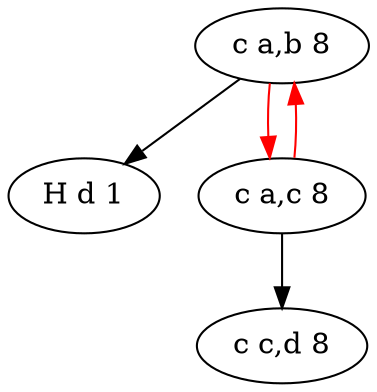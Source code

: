 digraph graph1{
    "c a,b 8" -> "H d 1"
    "c a,b 8" -> "c a,c 8" [color = "red"]
    "c a,c 8" -> "c a,b 8" [color = "red"]
    "c a,c 8" -> "c c,d 8"
}


